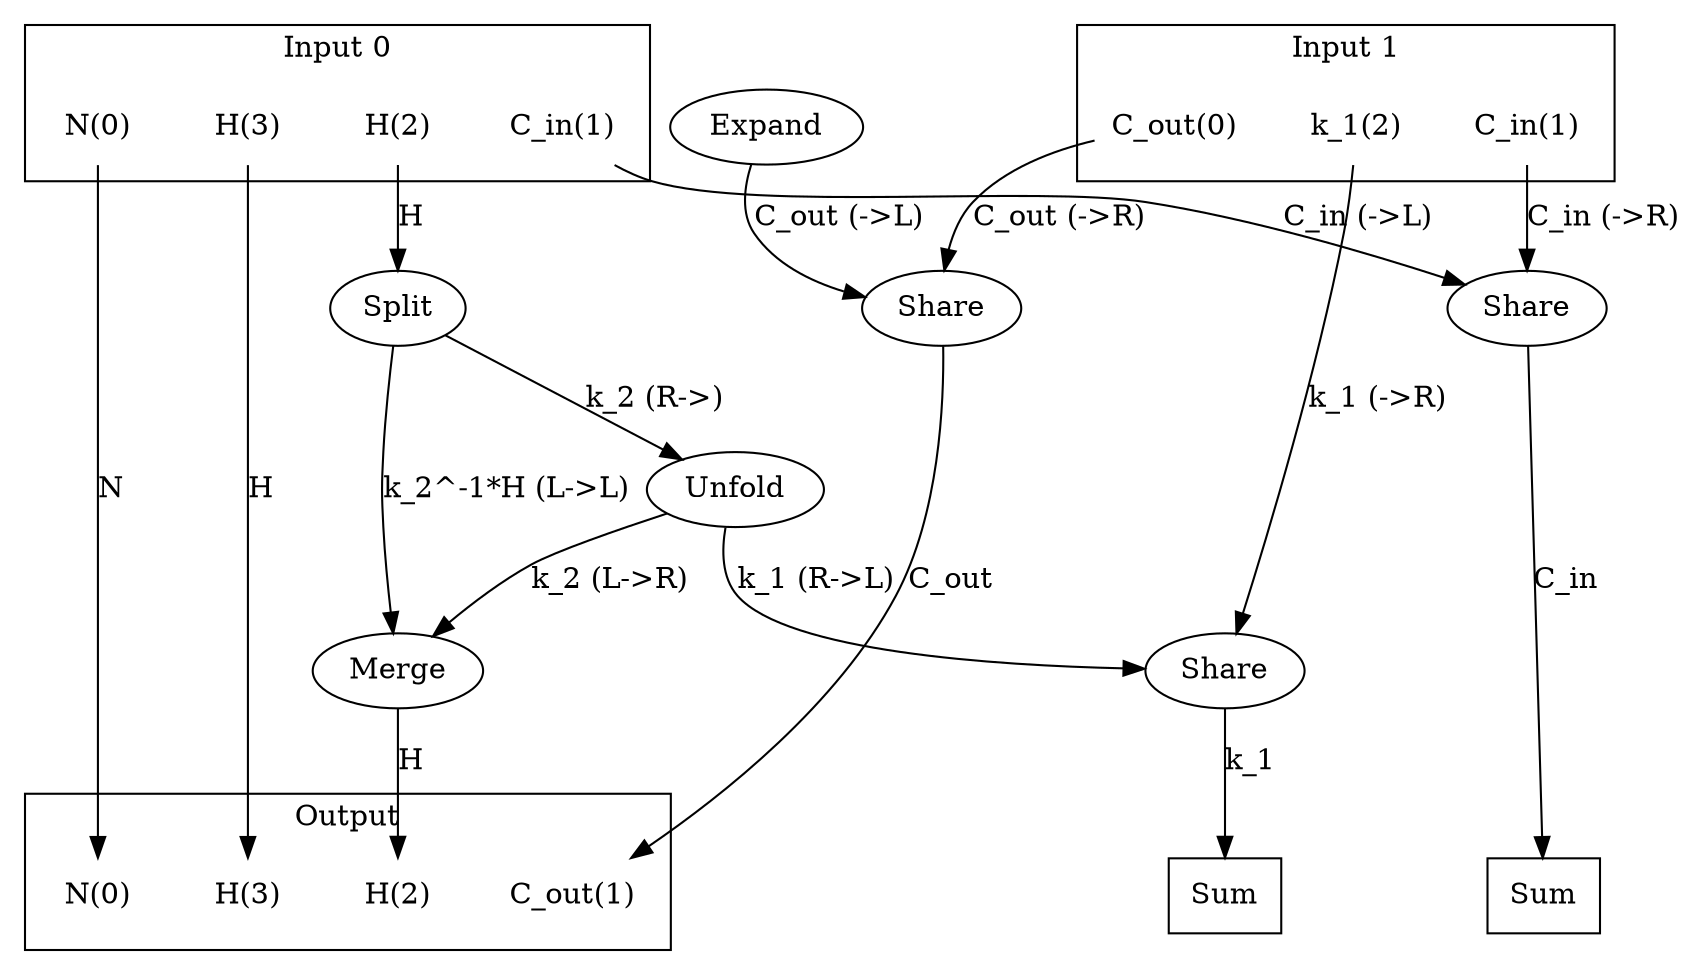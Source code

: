 digraph kernel_generated {
newrank = true;
op_0x560419917280 [label="Share"];
op_0x560419917500 [label="Share"];
op_0x560419917758 [label="Expand"];
op_0x560419919280 [label="Merge"];
op_0x560419919a80 [label="Unfold"];
op_0x56041991c900 [label="Share"];
op_0x56041991f050 [label="Split"];
reduce_0x7fc32c003a98 [label="Sum", shape=box];
reduce_0x7fc32c007b70 [label="Sum", shape=box];
subgraph cluster_out {
label = "Output";
out_0 [label="N(0)", shape=none];
out_1 [label="C_out(1)", shape=none];
out_2 [label="H(2)", shape=none];
out_3 [label="H(3)", shape=none];
}
{ rank = same;
reduce_0x7fc32c003a98;
reduce_0x7fc32c007b70;
out_0;
out_1;
out_2;
out_3;
}
subgraph cluster_in_0 {
label = "Input 0";
in_0_0 [label="N(0)", shape=none];
in_0_1 [label="C_in(1)", shape=none];
in_0_2 [label="H(2)", shape=none];
in_0_3 [label="H(3)", shape=none];
}
subgraph cluster_in_1 {
label = "Input 1";
in_1_0 [label="C_out(0)", shape=none];
in_1_1 [label="C_in(1)", shape=none];
in_1_2 [label="k_1(2)", shape=none];
}
{ rank = same;
in_0_0;
in_0_1;
in_0_2;
in_0_3;
in_1_0;
in_1_1;
in_1_2;
}
in_0_0 -> out_0 [label="N"];
in_0_1 -> op_0x560419917500 [label="C_in (->L)"];
in_0_2 -> op_0x56041991f050 [label="H"];
in_0_3 -> out_3 [label="H"];
in_1_0 -> op_0x560419917280 [label="C_out (->R)"];
in_1_1 -> op_0x560419917500 [label="C_in (->R)"];
in_1_2 -> op_0x56041991c900 [label="k_1 (->R)"];
op_0x560419917280 -> out_1 [label="C_out"];
op_0x560419919280 -> out_2 [label="H"];
op_0x560419917758 -> op_0x560419917280 [label="C_out (->L)"];
op_0x56041991f050 -> op_0x560419919280 [label="k_2^-1*H (L->L)"];
op_0x560419919a80 -> op_0x560419919280 [label="k_2 (L->R)"];
op_0x56041991f050 -> op_0x560419919a80 [label="k_2 (R->)"];
op_0x560419919a80 -> op_0x56041991c900 [label="k_1 (R->L)"];
op_0x56041991c900 -> reduce_0x7fc32c003a98 [label="k_1"];
op_0x560419917500 -> reduce_0x7fc32c007b70 [label="C_in"];
}
